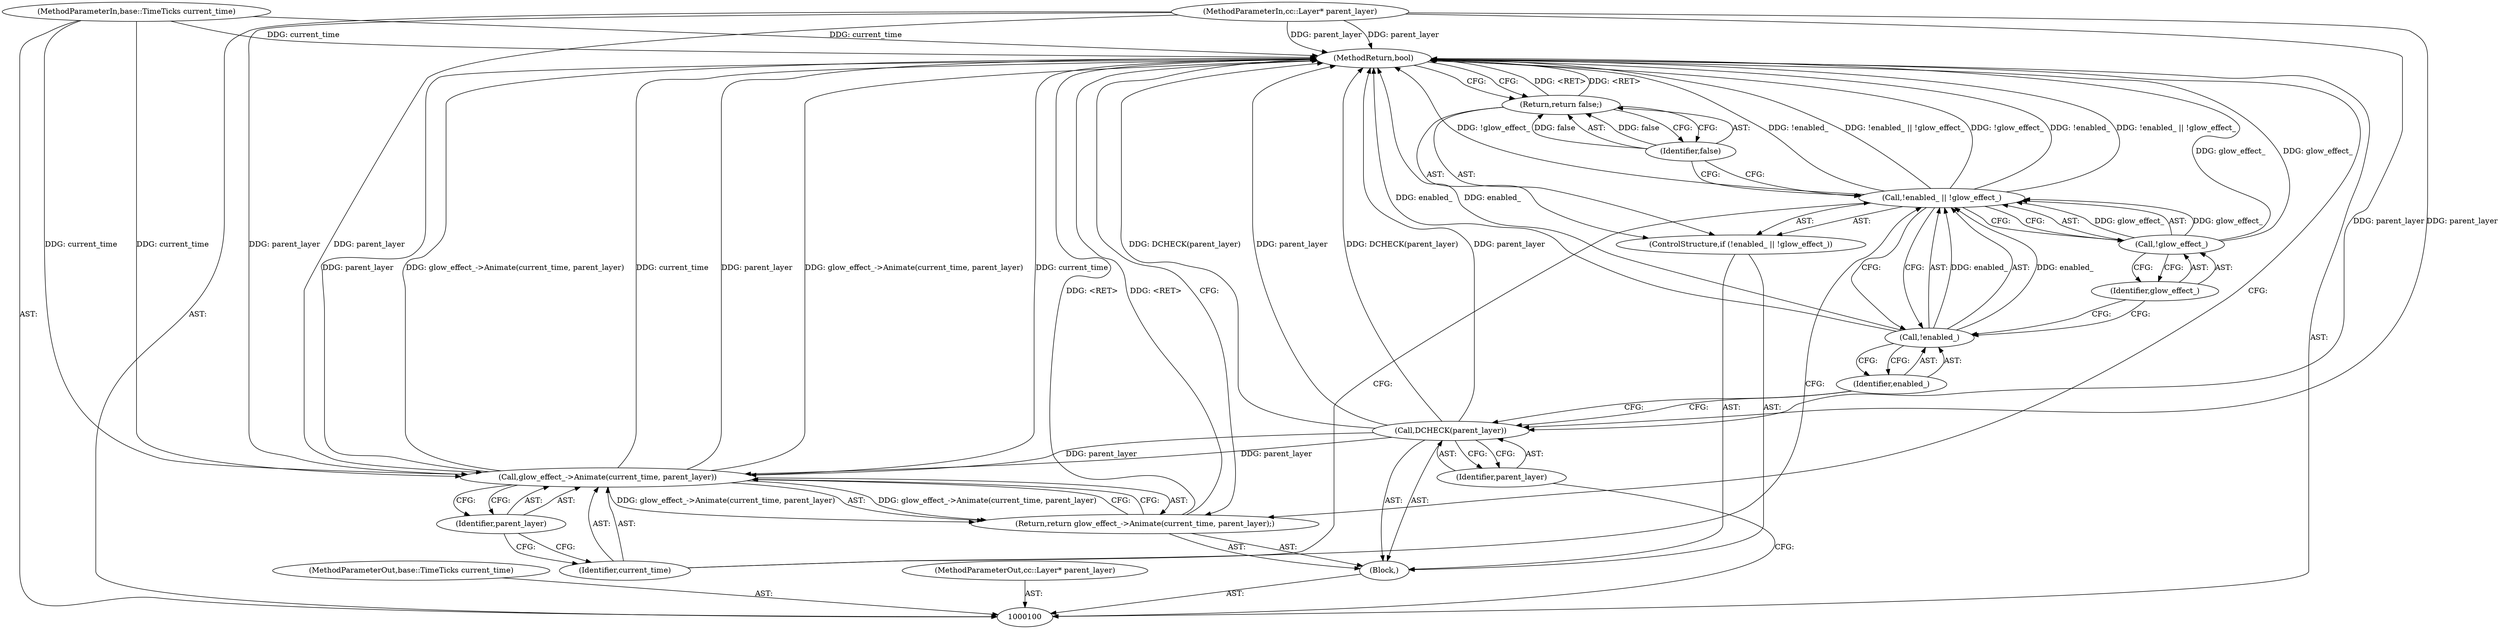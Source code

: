 digraph "0_Chrome_e3de7fc7dbb642ed034afa1c1fed70a748a60f35" {
"1000118" [label="(MethodReturn,bool)"];
"1000101" [label="(MethodParameterIn,base::TimeTicks current_time)"];
"1000143" [label="(MethodParameterOut,base::TimeTicks current_time)"];
"1000102" [label="(MethodParameterIn,cc::Layer* parent_layer)"];
"1000144" [label="(MethodParameterOut,cc::Layer* parent_layer)"];
"1000103" [label="(Block,)"];
"1000105" [label="(Identifier,parent_layer)"];
"1000104" [label="(Call,DCHECK(parent_layer))"];
"1000110" [label="(Call,!glow_effect_)"];
"1000106" [label="(ControlStructure,if (!enabled_ || !glow_effect_))"];
"1000111" [label="(Identifier,glow_effect_)"];
"1000107" [label="(Call,!enabled_ || !glow_effect_)"];
"1000108" [label="(Call,!enabled_)"];
"1000109" [label="(Identifier,enabled_)"];
"1000113" [label="(Identifier,false)"];
"1000112" [label="(Return,return false;)"];
"1000115" [label="(Call,glow_effect_->Animate(current_time, parent_layer))"];
"1000114" [label="(Return,return glow_effect_->Animate(current_time, parent_layer);)"];
"1000116" [label="(Identifier,current_time)"];
"1000117" [label="(Identifier,parent_layer)"];
"1000118" -> "1000100"  [label="AST: "];
"1000118" -> "1000112"  [label="CFG: "];
"1000118" -> "1000114"  [label="CFG: "];
"1000115" -> "1000118"  [label="DDG: parent_layer"];
"1000115" -> "1000118"  [label="DDG: glow_effect_->Animate(current_time, parent_layer)"];
"1000115" -> "1000118"  [label="DDG: current_time"];
"1000107" -> "1000118"  [label="DDG: !enabled_"];
"1000107" -> "1000118"  [label="DDG: !enabled_ || !glow_effect_"];
"1000107" -> "1000118"  [label="DDG: !glow_effect_"];
"1000104" -> "1000118"  [label="DDG: DCHECK(parent_layer)"];
"1000104" -> "1000118"  [label="DDG: parent_layer"];
"1000102" -> "1000118"  [label="DDG: parent_layer"];
"1000108" -> "1000118"  [label="DDG: enabled_"];
"1000101" -> "1000118"  [label="DDG: current_time"];
"1000110" -> "1000118"  [label="DDG: glow_effect_"];
"1000112" -> "1000118"  [label="DDG: <RET>"];
"1000114" -> "1000118"  [label="DDG: <RET>"];
"1000101" -> "1000100"  [label="AST: "];
"1000101" -> "1000118"  [label="DDG: current_time"];
"1000101" -> "1000115"  [label="DDG: current_time"];
"1000143" -> "1000100"  [label="AST: "];
"1000102" -> "1000100"  [label="AST: "];
"1000102" -> "1000118"  [label="DDG: parent_layer"];
"1000102" -> "1000104"  [label="DDG: parent_layer"];
"1000102" -> "1000115"  [label="DDG: parent_layer"];
"1000144" -> "1000100"  [label="AST: "];
"1000103" -> "1000100"  [label="AST: "];
"1000104" -> "1000103"  [label="AST: "];
"1000106" -> "1000103"  [label="AST: "];
"1000114" -> "1000103"  [label="AST: "];
"1000105" -> "1000104"  [label="AST: "];
"1000105" -> "1000100"  [label="CFG: "];
"1000104" -> "1000105"  [label="CFG: "];
"1000104" -> "1000103"  [label="AST: "];
"1000104" -> "1000105"  [label="CFG: "];
"1000105" -> "1000104"  [label="AST: "];
"1000109" -> "1000104"  [label="CFG: "];
"1000104" -> "1000118"  [label="DDG: DCHECK(parent_layer)"];
"1000104" -> "1000118"  [label="DDG: parent_layer"];
"1000102" -> "1000104"  [label="DDG: parent_layer"];
"1000104" -> "1000115"  [label="DDG: parent_layer"];
"1000110" -> "1000107"  [label="AST: "];
"1000110" -> "1000111"  [label="CFG: "];
"1000111" -> "1000110"  [label="AST: "];
"1000107" -> "1000110"  [label="CFG: "];
"1000110" -> "1000118"  [label="DDG: glow_effect_"];
"1000110" -> "1000107"  [label="DDG: glow_effect_"];
"1000106" -> "1000103"  [label="AST: "];
"1000107" -> "1000106"  [label="AST: "];
"1000112" -> "1000106"  [label="AST: "];
"1000111" -> "1000110"  [label="AST: "];
"1000111" -> "1000108"  [label="CFG: "];
"1000110" -> "1000111"  [label="CFG: "];
"1000107" -> "1000106"  [label="AST: "];
"1000107" -> "1000108"  [label="CFG: "];
"1000107" -> "1000110"  [label="CFG: "];
"1000108" -> "1000107"  [label="AST: "];
"1000110" -> "1000107"  [label="AST: "];
"1000113" -> "1000107"  [label="CFG: "];
"1000116" -> "1000107"  [label="CFG: "];
"1000107" -> "1000118"  [label="DDG: !enabled_"];
"1000107" -> "1000118"  [label="DDG: !enabled_ || !glow_effect_"];
"1000107" -> "1000118"  [label="DDG: !glow_effect_"];
"1000108" -> "1000107"  [label="DDG: enabled_"];
"1000110" -> "1000107"  [label="DDG: glow_effect_"];
"1000108" -> "1000107"  [label="AST: "];
"1000108" -> "1000109"  [label="CFG: "];
"1000109" -> "1000108"  [label="AST: "];
"1000111" -> "1000108"  [label="CFG: "];
"1000107" -> "1000108"  [label="CFG: "];
"1000108" -> "1000118"  [label="DDG: enabled_"];
"1000108" -> "1000107"  [label="DDG: enabled_"];
"1000109" -> "1000108"  [label="AST: "];
"1000109" -> "1000104"  [label="CFG: "];
"1000108" -> "1000109"  [label="CFG: "];
"1000113" -> "1000112"  [label="AST: "];
"1000113" -> "1000107"  [label="CFG: "];
"1000112" -> "1000113"  [label="CFG: "];
"1000113" -> "1000112"  [label="DDG: false"];
"1000112" -> "1000106"  [label="AST: "];
"1000112" -> "1000113"  [label="CFG: "];
"1000113" -> "1000112"  [label="AST: "];
"1000118" -> "1000112"  [label="CFG: "];
"1000112" -> "1000118"  [label="DDG: <RET>"];
"1000113" -> "1000112"  [label="DDG: false"];
"1000115" -> "1000114"  [label="AST: "];
"1000115" -> "1000117"  [label="CFG: "];
"1000116" -> "1000115"  [label="AST: "];
"1000117" -> "1000115"  [label="AST: "];
"1000114" -> "1000115"  [label="CFG: "];
"1000115" -> "1000118"  [label="DDG: parent_layer"];
"1000115" -> "1000118"  [label="DDG: glow_effect_->Animate(current_time, parent_layer)"];
"1000115" -> "1000118"  [label="DDG: current_time"];
"1000115" -> "1000114"  [label="DDG: glow_effect_->Animate(current_time, parent_layer)"];
"1000101" -> "1000115"  [label="DDG: current_time"];
"1000104" -> "1000115"  [label="DDG: parent_layer"];
"1000102" -> "1000115"  [label="DDG: parent_layer"];
"1000114" -> "1000103"  [label="AST: "];
"1000114" -> "1000115"  [label="CFG: "];
"1000115" -> "1000114"  [label="AST: "];
"1000118" -> "1000114"  [label="CFG: "];
"1000114" -> "1000118"  [label="DDG: <RET>"];
"1000115" -> "1000114"  [label="DDG: glow_effect_->Animate(current_time, parent_layer)"];
"1000116" -> "1000115"  [label="AST: "];
"1000116" -> "1000107"  [label="CFG: "];
"1000117" -> "1000116"  [label="CFG: "];
"1000117" -> "1000115"  [label="AST: "];
"1000117" -> "1000116"  [label="CFG: "];
"1000115" -> "1000117"  [label="CFG: "];
}
